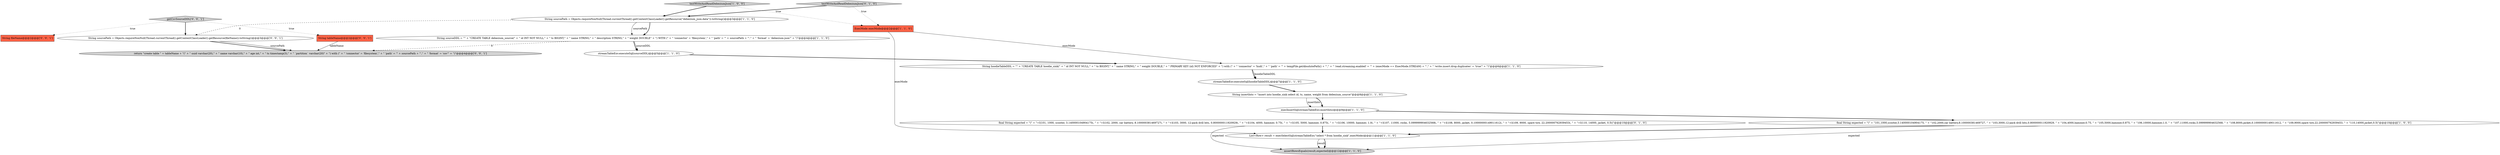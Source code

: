 digraph {
9 [style = filled, label = "execInsertSql(streamTableEnv,insertInto)@@@9@@@['1', '1', '0']", fillcolor = white, shape = ellipse image = "AAA0AAABBB1BBB"];
11 [style = filled, label = "testWriteAndReadDebeziumJson['1', '0', '0']", fillcolor = lightgray, shape = diamond image = "AAA0AAABBB1BBB"];
7 [style = filled, label = "String sourceDDL = \"\" + \"CREATE TABLE debezium_source(\" + \" id INT NOT NULL,\" + \" ts BIGINT,\" + \" name STRING,\" + \" description STRING,\" + \" weight DOUBLE\" + \") WITH (\" + \" 'connector' = 'filesystem',\" + \" 'path' = '\" + sourcePath + \"',\" + \" 'format' = 'debezium-json'\" + \")\"@@@4@@@['1', '1', '0']", fillcolor = white, shape = ellipse image = "AAA0AAABBB1BBB"];
17 [style = filled, label = "String tableName@@@2@@@['0', '0', '1']", fillcolor = tomato, shape = box image = "AAA0AAABBB3BBB"];
6 [style = filled, label = "final String expected = \"(\" + \"101,1000,scooter,3.140000104904175, \" + \"102,2000,car battery,8.100000381469727, \" + \"103,3000,12-pack drill bits,0.800000011920929, \" + \"104,4000,hammer,0.75, \" + \"105,5000,hammer,0.875, \" + \"106,10000,hammer,1.0, \" + \"107,11000,rocks,5.099999904632568, \" + \"108,8000,jacket,0.10000000149011612, \" + \"109,9000,spare tire,22.200000762939453, \" + \"110,14000,jacket,0.5(\"@@@10@@@['1', '0', '0']", fillcolor = white, shape = ellipse image = "AAA0AAABBB1BBB"];
1 [style = filled, label = "streamTableEnv.executeSql(hoodieTableDDL)@@@7@@@['1', '1', '0']", fillcolor = white, shape = ellipse image = "AAA0AAABBB1BBB"];
12 [style = filled, label = "final String expected = \"(\" + \"+I(101, 1000, scooter, 3.140000104904175(, \" + \"+I(102, 2000, car battery, 8.100000381469727(, \" + \"+I(103, 3000, 12-pack drill bits, 0.800000011920929(, \" + \"+I(104, 4000, hammer, 0.75(, \" + \"+I(105, 5000, hammer, 0.875(, \" + \"+I(106, 10000, hammer, 1.0(, \" + \"+I(107, 11000, rocks, 5.099999904632568(, \" + \"+I(108, 8000, jacket, 0.10000000149011612(, \" + \"+I(109, 9000, spare tire, 22.200000762939453(, \" + \"+I(110, 14000, jacket, 0.5((\"@@@10@@@['0', '1', '0']", fillcolor = white, shape = ellipse image = "AAA0AAABBB2BBB"];
15 [style = filled, label = "return \"create table \" + tableName + \"(\" + \" uuid varchar(20),\" + \" name varchar(10),\" + \" age int,\" + \" ts timestamp(3),\" + \" `partition` varchar(20)\" + \") with (\" + \" 'connector' = 'filesystem',\" + \" 'path' = '\" + sourcePath + \"',\" + \" 'format' = 'csv'\" + \")\"@@@4@@@['0', '0', '1']", fillcolor = lightgray, shape = ellipse image = "AAA0AAABBB3BBB"];
4 [style = filled, label = "ExecMode execMode@@@2@@@['1', '1', '0']", fillcolor = tomato, shape = box image = "AAA0AAABBB1BBB"];
3 [style = filled, label = "assertRowsEquals(result,expected)@@@12@@@['1', '1', '0']", fillcolor = lightgray, shape = ellipse image = "AAA0AAABBB1BBB"];
10 [style = filled, label = "List<Row> result = execSelectSql(streamTableEnv,\"select * from hoodie_sink\",execMode)@@@11@@@['1', '1', '0']", fillcolor = white, shape = ellipse image = "AAA0AAABBB1BBB"];
16 [style = filled, label = "String sourcePath = Objects.requireNonNull(Thread.currentThread().getContextClassLoader().getResource(fileName)).toString()@@@3@@@['0', '0', '1']", fillcolor = white, shape = ellipse image = "AAA0AAABBB3BBB"];
14 [style = filled, label = "String fileName@@@2@@@['0', '0', '1']", fillcolor = tomato, shape = box image = "AAA0AAABBB3BBB"];
5 [style = filled, label = "String sourcePath = Objects.requireNonNull(Thread.currentThread().getContextClassLoader().getResource(\"debezium_json.data\")).toString()@@@3@@@['1', '1', '0']", fillcolor = white, shape = ellipse image = "AAA0AAABBB1BBB"];
8 [style = filled, label = "streamTableEnv.executeSql(sourceDDL)@@@5@@@['1', '1', '0']", fillcolor = white, shape = ellipse image = "AAA0AAABBB1BBB"];
2 [style = filled, label = "String insertInto = \"insert into hoodie_sink select id, ts, name, weight from debezium_source\"@@@8@@@['1', '1', '0']", fillcolor = white, shape = ellipse image = "AAA0AAABBB1BBB"];
0 [style = filled, label = "String hoodieTableDDL = \"\" + \"CREATE TABLE hoodie_sink(\" + \" id INT NOT NULL,\" + \" ts BIGINT,\" + \" name STRING,\" + \" weight DOUBLE,\" + \" PRIMARY KEY (id) NOT ENFORCED\" + \") with (\" + \" 'connector' = 'hudi',\" + \" 'path' = '\" + tempFile.getAbsolutePath() + \"',\" + \" 'read.streaming.enabled' = '\" + (execMode == ExecMode.STREAM) + \"',\" + \" 'write.insert.drop.duplicates' = 'true'\" + \")\"@@@6@@@['1', '1', '0']", fillcolor = white, shape = ellipse image = "AAA0AAABBB1BBB"];
13 [style = filled, label = "testWriteAndReadDebeziumJson['0', '1', '0']", fillcolor = lightgray, shape = diamond image = "AAA0AAABBB2BBB"];
18 [style = filled, label = "getCsvSourceDDL['0', '0', '1']", fillcolor = lightgray, shape = diamond image = "AAA0AAABBB3BBB"];
5->16 [style = dashed, label="0"];
12->3 [style = solid, label="expected"];
13->5 [style = bold, label=""];
7->8 [style = bold, label=""];
13->4 [style = dotted, label="true"];
7->15 [style = dashed, label="0"];
8->0 [style = bold, label=""];
10->3 [style = solid, label="result"];
2->9 [style = solid, label="insertInto"];
16->15 [style = bold, label=""];
4->10 [style = solid, label="execMode"];
6->3 [style = solid, label="expected"];
0->1 [style = bold, label=""];
10->3 [style = bold, label=""];
9->6 [style = bold, label=""];
17->15 [style = solid, label="tableName"];
6->10 [style = bold, label=""];
18->14 [style = dotted, label="true"];
12->10 [style = bold, label=""];
16->15 [style = solid, label="sourcePath"];
0->1 [style = solid, label="hoodieTableDDL"];
2->9 [style = bold, label=""];
5->7 [style = solid, label="sourcePath"];
18->17 [style = dotted, label="true"];
18->16 [style = bold, label=""];
11->4 [style = dotted, label="true"];
4->0 [style = solid, label="execMode"];
1->2 [style = bold, label=""];
5->7 [style = bold, label=""];
11->5 [style = bold, label=""];
9->12 [style = bold, label=""];
7->8 [style = solid, label="sourceDDL"];
}
